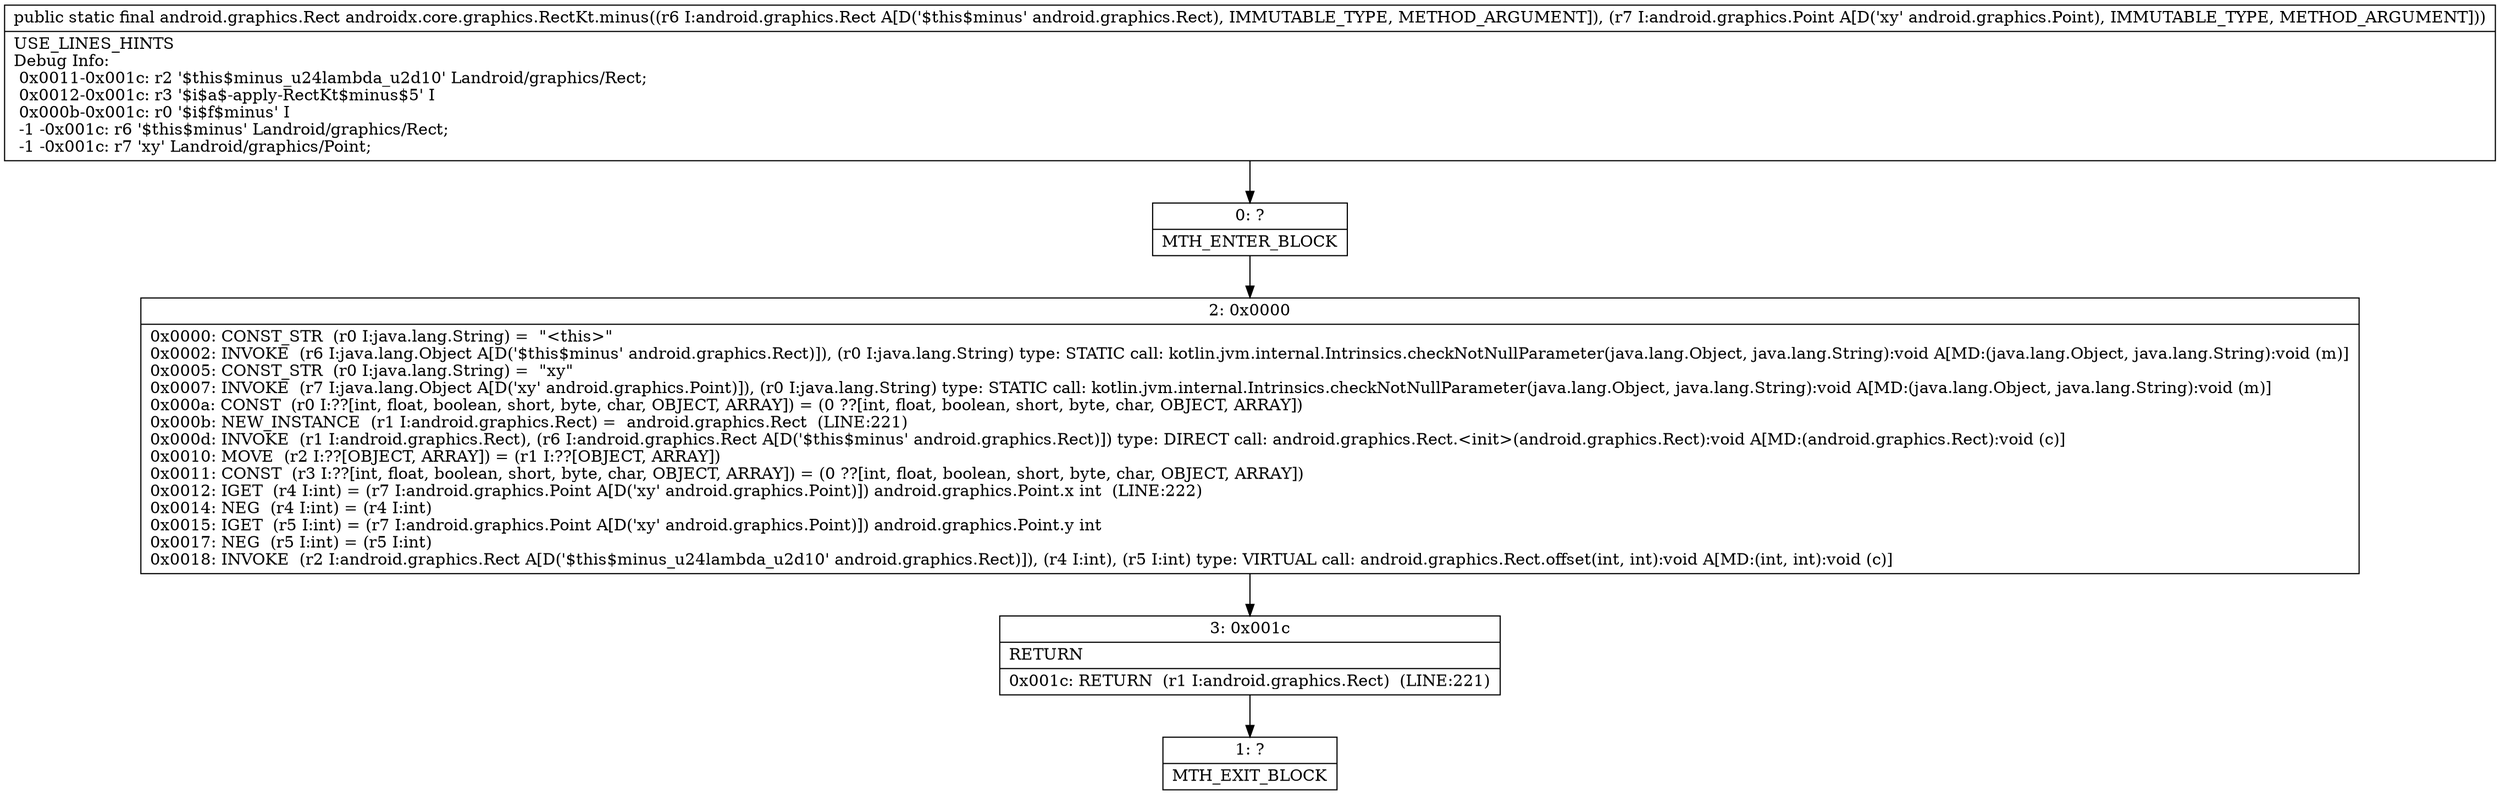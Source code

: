 digraph "CFG forandroidx.core.graphics.RectKt.minus(Landroid\/graphics\/Rect;Landroid\/graphics\/Point;)Landroid\/graphics\/Rect;" {
Node_0 [shape=record,label="{0\:\ ?|MTH_ENTER_BLOCK\l}"];
Node_2 [shape=record,label="{2\:\ 0x0000|0x0000: CONST_STR  (r0 I:java.lang.String) =  \"\<this\>\" \l0x0002: INVOKE  (r6 I:java.lang.Object A[D('$this$minus' android.graphics.Rect)]), (r0 I:java.lang.String) type: STATIC call: kotlin.jvm.internal.Intrinsics.checkNotNullParameter(java.lang.Object, java.lang.String):void A[MD:(java.lang.Object, java.lang.String):void (m)]\l0x0005: CONST_STR  (r0 I:java.lang.String) =  \"xy\" \l0x0007: INVOKE  (r7 I:java.lang.Object A[D('xy' android.graphics.Point)]), (r0 I:java.lang.String) type: STATIC call: kotlin.jvm.internal.Intrinsics.checkNotNullParameter(java.lang.Object, java.lang.String):void A[MD:(java.lang.Object, java.lang.String):void (m)]\l0x000a: CONST  (r0 I:??[int, float, boolean, short, byte, char, OBJECT, ARRAY]) = (0 ??[int, float, boolean, short, byte, char, OBJECT, ARRAY]) \l0x000b: NEW_INSTANCE  (r1 I:android.graphics.Rect) =  android.graphics.Rect  (LINE:221)\l0x000d: INVOKE  (r1 I:android.graphics.Rect), (r6 I:android.graphics.Rect A[D('$this$minus' android.graphics.Rect)]) type: DIRECT call: android.graphics.Rect.\<init\>(android.graphics.Rect):void A[MD:(android.graphics.Rect):void (c)]\l0x0010: MOVE  (r2 I:??[OBJECT, ARRAY]) = (r1 I:??[OBJECT, ARRAY]) \l0x0011: CONST  (r3 I:??[int, float, boolean, short, byte, char, OBJECT, ARRAY]) = (0 ??[int, float, boolean, short, byte, char, OBJECT, ARRAY]) \l0x0012: IGET  (r4 I:int) = (r7 I:android.graphics.Point A[D('xy' android.graphics.Point)]) android.graphics.Point.x int  (LINE:222)\l0x0014: NEG  (r4 I:int) = (r4 I:int) \l0x0015: IGET  (r5 I:int) = (r7 I:android.graphics.Point A[D('xy' android.graphics.Point)]) android.graphics.Point.y int \l0x0017: NEG  (r5 I:int) = (r5 I:int) \l0x0018: INVOKE  (r2 I:android.graphics.Rect A[D('$this$minus_u24lambda_u2d10' android.graphics.Rect)]), (r4 I:int), (r5 I:int) type: VIRTUAL call: android.graphics.Rect.offset(int, int):void A[MD:(int, int):void (c)]\l}"];
Node_3 [shape=record,label="{3\:\ 0x001c|RETURN\l|0x001c: RETURN  (r1 I:android.graphics.Rect)  (LINE:221)\l}"];
Node_1 [shape=record,label="{1\:\ ?|MTH_EXIT_BLOCK\l}"];
MethodNode[shape=record,label="{public static final android.graphics.Rect androidx.core.graphics.RectKt.minus((r6 I:android.graphics.Rect A[D('$this$minus' android.graphics.Rect), IMMUTABLE_TYPE, METHOD_ARGUMENT]), (r7 I:android.graphics.Point A[D('xy' android.graphics.Point), IMMUTABLE_TYPE, METHOD_ARGUMENT]))  | USE_LINES_HINTS\lDebug Info:\l  0x0011\-0x001c: r2 '$this$minus_u24lambda_u2d10' Landroid\/graphics\/Rect;\l  0x0012\-0x001c: r3 '$i$a$\-apply\-RectKt$minus$5' I\l  0x000b\-0x001c: r0 '$i$f$minus' I\l  \-1 \-0x001c: r6 '$this$minus' Landroid\/graphics\/Rect;\l  \-1 \-0x001c: r7 'xy' Landroid\/graphics\/Point;\l}"];
MethodNode -> Node_0;Node_0 -> Node_2;
Node_2 -> Node_3;
Node_3 -> Node_1;
}

